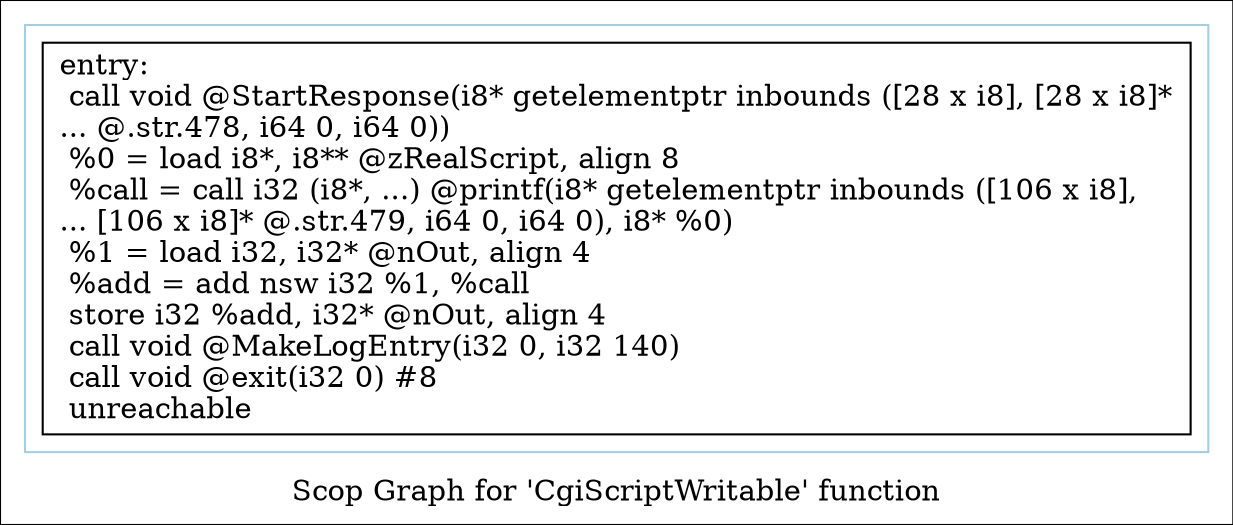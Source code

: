 digraph "Scop Graph for 'CgiScriptWritable' function" {
	label="Scop Graph for 'CgiScriptWritable' function";

	Node0x1fec6c0 [shape=record,label="{entry:\l  call void @StartResponse(i8* getelementptr inbounds ([28 x i8], [28 x i8]*\l... @.str.478, i64 0, i64 0))\l  %0 = load i8*, i8** @zRealScript, align 8\l  %call = call i32 (i8*, ...) @printf(i8* getelementptr inbounds ([106 x i8],\l... [106 x i8]* @.str.479, i64 0, i64 0), i8* %0)\l  %1 = load i32, i32* @nOut, align 4\l  %add = add nsw i32 %1, %call\l  store i32 %add, i32* @nOut, align 4\l  call void @MakeLogEntry(i32 0, i32 140)\l  call void @exit(i32 0) #8\l  unreachable\l}"];
	colorscheme = "paired12"
        subgraph cluster_0x20a4e70 {
          label = "";
          style = solid;
          color = 1
          Node0x1fec6c0;
        }
}
